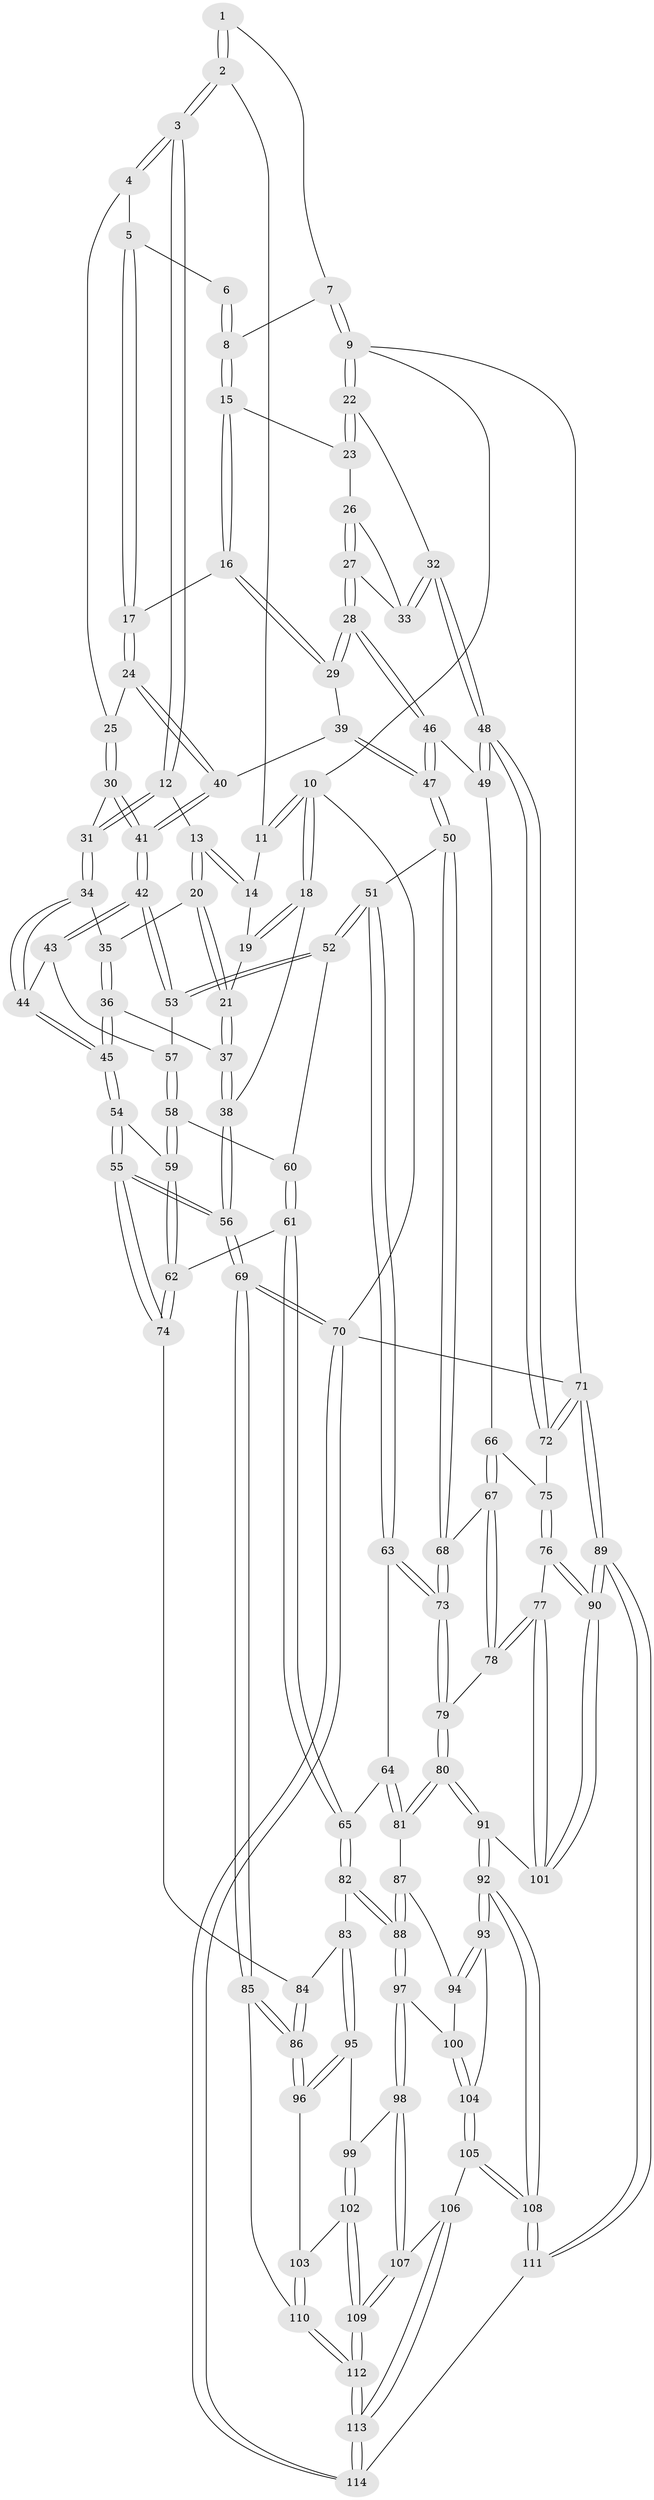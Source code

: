 // Generated by graph-tools (version 1.1) at 2025/50/03/09/25 03:50:58]
// undirected, 114 vertices, 282 edges
graph export_dot {
graph [start="1"]
  node [color=gray90,style=filled];
  1 [pos="+0.6332193184272892+0"];
  2 [pos="+0.28929829948727354+0"];
  3 [pos="+0.3589898222693596+0.09552438649589995"];
  4 [pos="+0.5104322208058676+0.12527804896664083"];
  5 [pos="+0.6213107028822601+0.013725228306163802"];
  6 [pos="+0.6232795398703973+0.006110442508854279"];
  7 [pos="+0.9928171973240975+0"];
  8 [pos="+0.7809062513522786+0.10698765546887677"];
  9 [pos="+1+0"];
  10 [pos="+0+0"];
  11 [pos="+0.26940991894194105+0"];
  12 [pos="+0.3464354981431682+0.1320629797145225"];
  13 [pos="+0.2676532685673154+0.1625704237112324"];
  14 [pos="+0.14669344394627062+0.11475907735046552"];
  15 [pos="+0.7768543598646778+0.14453083122661772"];
  16 [pos="+0.7189206970237345+0.20779985119665592"];
  17 [pos="+0.6852579371223397+0.20226344371048516"];
  18 [pos="+0+0"];
  19 [pos="+0.13150575069936443+0.1290383988579831"];
  20 [pos="+0.18926382758943686+0.21886789056439335"];
  21 [pos="+0.12067335876406499+0.2267232301896092"];
  22 [pos="+1+0"];
  23 [pos="+0.9077686572228565+0.16680284319478647"];
  24 [pos="+0.611736672205107+0.22861611573789137"];
  25 [pos="+0.5465628524353957+0.17750270948715033"];
  26 [pos="+0.9044414546291476+0.1832233891053562"];
  27 [pos="+0.8211176260696517+0.3201915266137915"];
  28 [pos="+0.8138864081304164+0.32561045935098615"];
  29 [pos="+0.754643010425247+0.26463866481618686"];
  30 [pos="+0.41397358881263485+0.291685355867682"];
  31 [pos="+0.3715905677741715+0.2701668790101023"];
  32 [pos="+1+0.33855772315739946"];
  33 [pos="+0.9511936337291839+0.28469511171485834"];
  34 [pos="+0.328368252640079+0.3102476514084272"];
  35 [pos="+0.23380339625122173+0.2836108806934197"];
  36 [pos="+0.1497999659017474+0.36405524201653733"];
  37 [pos="+0.03889397003680113+0.29213559803291117"];
  38 [pos="+0+0.3056121010681116"];
  39 [pos="+0.6491739077130185+0.3652884768948207"];
  40 [pos="+0.5625508027793114+0.3319241207075166"];
  41 [pos="+0.5103090905678046+0.3697214842205903"];
  42 [pos="+0.5081566680825564+0.3960691963265005"];
  43 [pos="+0.32922003482355766+0.40633445147152286"];
  44 [pos="+0.29795685192061233+0.37591862555916794"];
  45 [pos="+0.20933385674298013+0.4318244714920857"];
  46 [pos="+0.8214675694012392+0.4411122144846404"];
  47 [pos="+0.7572939751995148+0.4751962159546877"];
  48 [pos="+1+0.447399014216311"];
  49 [pos="+0.8251361551877542+0.4425566958263036"];
  50 [pos="+0.7427501187899118+0.4909248508296205"];
  51 [pos="+0.5220735992173448+0.47786170158620533"];
  52 [pos="+0.5096104944196143+0.4610416175440709"];
  53 [pos="+0.5081580803087743+0.4278816023354925"];
  54 [pos="+0.2050954235556875+0.47149654027825005"];
  55 [pos="+0+0.5506428341290427"];
  56 [pos="+0+0.5544971655642993"];
  57 [pos="+0.33543949200170425+0.41510200270756625"];
  58 [pos="+0.37671957995678224+0.4894523132086515"];
  59 [pos="+0.23082597128422966+0.5250866859084308"];
  60 [pos="+0.39612830076246947+0.49716575327585283"];
  61 [pos="+0.36908614069304485+0.6102698671978866"];
  62 [pos="+0.2347590303446478+0.6023318335335031"];
  63 [pos="+0.5267034249645709+0.5793705011280669"];
  64 [pos="+0.5119894181249017+0.6150665706028854"];
  65 [pos="+0.41627190229241634+0.6525461897165444"];
  66 [pos="+0.8855136284278984+0.5915182069989146"];
  67 [pos="+0.8670563305601109+0.6406950541951146"];
  68 [pos="+0.7205332390883911+0.6027475380773478"];
  69 [pos="+0+0.8570729121322799"];
  70 [pos="+0+1"];
  71 [pos="+1+1"];
  72 [pos="+1+0.5258375339916928"];
  73 [pos="+0.7136605871363119+0.6149187670940884"];
  74 [pos="+0.23465345902675627+0.60250760102273"];
  75 [pos="+1+0.5979503320816943"];
  76 [pos="+0.904062508425278+0.722883380406061"];
  77 [pos="+0.8930306775187576+0.7152128574915956"];
  78 [pos="+0.8832134769511174+0.703054787976236"];
  79 [pos="+0.7054862010411436+0.6848469481479912"];
  80 [pos="+0.6958755874720682+0.7055181466442445"];
  81 [pos="+0.5586990898404108+0.6942542596732818"];
  82 [pos="+0.4127425922288308+0.6682484497313981"];
  83 [pos="+0.34938226402644085+0.7226954640646435"];
  84 [pos="+0.22896672883296126+0.6239586921098241"];
  85 [pos="+0+0.8240662145809103"];
  86 [pos="+0.16155944870814062+0.7532362574856415"];
  87 [pos="+0.5530058094218161+0.7073492450395528"];
  88 [pos="+0.4544481348311195+0.7627509358794518"];
  89 [pos="+1+1"];
  90 [pos="+0.9957667307874131+0.9102741961242742"];
  91 [pos="+0.7074610878179074+0.788869887310489"];
  92 [pos="+0.6641398274355207+0.8565511764121496"];
  93 [pos="+0.5807079389979426+0.8052137534965735"];
  94 [pos="+0.5561585506462466+0.7518067134043221"];
  95 [pos="+0.3386400463829112+0.7504148473670191"];
  96 [pos="+0.1987044352428772+0.7708486974052549"];
  97 [pos="+0.45205906827234066+0.7833212072467508"];
  98 [pos="+0.4384220928311151+0.7990645663649064"];
  99 [pos="+0.35558564358818023+0.7795762773100708"];
  100 [pos="+0.496746802423601+0.7973535565142987"];
  101 [pos="+0.7300672323819397+0.7924919209162007"];
  102 [pos="+0.328010910256572+0.8522421733354285"];
  103 [pos="+0.22065052075200575+0.7947757765544139"];
  104 [pos="+0.5220359095715207+0.8184733511152819"];
  105 [pos="+0.5120312164351638+0.9131262256220145"];
  106 [pos="+0.50795618834528+0.913171220540948"];
  107 [pos="+0.4300414675196212+0.8779876273870121"];
  108 [pos="+0.6490015019981465+0.959924613676726"];
  109 [pos="+0.35476775267428606+0.9148049120857937"];
  110 [pos="+0.2685920695556252+0.9553090446168051"];
  111 [pos="+0.7534894629327897+1"];
  112 [pos="+0.3124160061726936+0.9971731580683179"];
  113 [pos="+0.3203459856049561+1"];
  114 [pos="+0.3166837800335816+1"];
  1 -- 2;
  1 -- 2;
  1 -- 7;
  2 -- 3;
  2 -- 3;
  2 -- 11;
  3 -- 4;
  3 -- 4;
  3 -- 12;
  3 -- 12;
  4 -- 5;
  4 -- 25;
  5 -- 6;
  5 -- 17;
  5 -- 17;
  6 -- 8;
  6 -- 8;
  7 -- 8;
  7 -- 9;
  7 -- 9;
  8 -- 15;
  8 -- 15;
  9 -- 10;
  9 -- 22;
  9 -- 22;
  9 -- 71;
  10 -- 11;
  10 -- 11;
  10 -- 18;
  10 -- 18;
  10 -- 70;
  11 -- 14;
  12 -- 13;
  12 -- 31;
  12 -- 31;
  13 -- 14;
  13 -- 14;
  13 -- 20;
  13 -- 20;
  14 -- 19;
  15 -- 16;
  15 -- 16;
  15 -- 23;
  16 -- 17;
  16 -- 29;
  16 -- 29;
  17 -- 24;
  17 -- 24;
  18 -- 19;
  18 -- 19;
  18 -- 38;
  19 -- 21;
  20 -- 21;
  20 -- 21;
  20 -- 35;
  21 -- 37;
  21 -- 37;
  22 -- 23;
  22 -- 23;
  22 -- 32;
  23 -- 26;
  24 -- 25;
  24 -- 40;
  24 -- 40;
  25 -- 30;
  25 -- 30;
  26 -- 27;
  26 -- 27;
  26 -- 33;
  27 -- 28;
  27 -- 28;
  27 -- 33;
  28 -- 29;
  28 -- 29;
  28 -- 46;
  28 -- 46;
  29 -- 39;
  30 -- 31;
  30 -- 41;
  30 -- 41;
  31 -- 34;
  31 -- 34;
  32 -- 33;
  32 -- 33;
  32 -- 48;
  32 -- 48;
  34 -- 35;
  34 -- 44;
  34 -- 44;
  35 -- 36;
  35 -- 36;
  36 -- 37;
  36 -- 45;
  36 -- 45;
  37 -- 38;
  37 -- 38;
  38 -- 56;
  38 -- 56;
  39 -- 40;
  39 -- 47;
  39 -- 47;
  40 -- 41;
  40 -- 41;
  41 -- 42;
  41 -- 42;
  42 -- 43;
  42 -- 43;
  42 -- 53;
  42 -- 53;
  43 -- 44;
  43 -- 57;
  44 -- 45;
  44 -- 45;
  45 -- 54;
  45 -- 54;
  46 -- 47;
  46 -- 47;
  46 -- 49;
  47 -- 50;
  47 -- 50;
  48 -- 49;
  48 -- 49;
  48 -- 72;
  48 -- 72;
  49 -- 66;
  50 -- 51;
  50 -- 68;
  50 -- 68;
  51 -- 52;
  51 -- 52;
  51 -- 63;
  51 -- 63;
  52 -- 53;
  52 -- 53;
  52 -- 60;
  53 -- 57;
  54 -- 55;
  54 -- 55;
  54 -- 59;
  55 -- 56;
  55 -- 56;
  55 -- 74;
  55 -- 74;
  56 -- 69;
  56 -- 69;
  57 -- 58;
  57 -- 58;
  58 -- 59;
  58 -- 59;
  58 -- 60;
  59 -- 62;
  59 -- 62;
  60 -- 61;
  60 -- 61;
  61 -- 62;
  61 -- 65;
  61 -- 65;
  62 -- 74;
  62 -- 74;
  63 -- 64;
  63 -- 73;
  63 -- 73;
  64 -- 65;
  64 -- 81;
  64 -- 81;
  65 -- 82;
  65 -- 82;
  66 -- 67;
  66 -- 67;
  66 -- 75;
  67 -- 68;
  67 -- 78;
  67 -- 78;
  68 -- 73;
  68 -- 73;
  69 -- 70;
  69 -- 70;
  69 -- 85;
  69 -- 85;
  70 -- 114;
  70 -- 114;
  70 -- 71;
  71 -- 72;
  71 -- 72;
  71 -- 89;
  71 -- 89;
  72 -- 75;
  73 -- 79;
  73 -- 79;
  74 -- 84;
  75 -- 76;
  75 -- 76;
  76 -- 77;
  76 -- 90;
  76 -- 90;
  77 -- 78;
  77 -- 78;
  77 -- 101;
  77 -- 101;
  78 -- 79;
  79 -- 80;
  79 -- 80;
  80 -- 81;
  80 -- 81;
  80 -- 91;
  80 -- 91;
  81 -- 87;
  82 -- 83;
  82 -- 88;
  82 -- 88;
  83 -- 84;
  83 -- 95;
  83 -- 95;
  84 -- 86;
  84 -- 86;
  85 -- 86;
  85 -- 86;
  85 -- 110;
  86 -- 96;
  86 -- 96;
  87 -- 88;
  87 -- 88;
  87 -- 94;
  88 -- 97;
  88 -- 97;
  89 -- 90;
  89 -- 90;
  89 -- 111;
  89 -- 111;
  90 -- 101;
  90 -- 101;
  91 -- 92;
  91 -- 92;
  91 -- 101;
  92 -- 93;
  92 -- 93;
  92 -- 108;
  92 -- 108;
  93 -- 94;
  93 -- 94;
  93 -- 104;
  94 -- 100;
  95 -- 96;
  95 -- 96;
  95 -- 99;
  96 -- 103;
  97 -- 98;
  97 -- 98;
  97 -- 100;
  98 -- 99;
  98 -- 107;
  98 -- 107;
  99 -- 102;
  99 -- 102;
  100 -- 104;
  100 -- 104;
  102 -- 103;
  102 -- 109;
  102 -- 109;
  103 -- 110;
  103 -- 110;
  104 -- 105;
  104 -- 105;
  105 -- 106;
  105 -- 108;
  105 -- 108;
  106 -- 107;
  106 -- 113;
  106 -- 113;
  107 -- 109;
  107 -- 109;
  108 -- 111;
  108 -- 111;
  109 -- 112;
  109 -- 112;
  110 -- 112;
  110 -- 112;
  111 -- 114;
  112 -- 113;
  112 -- 113;
  113 -- 114;
  113 -- 114;
}
